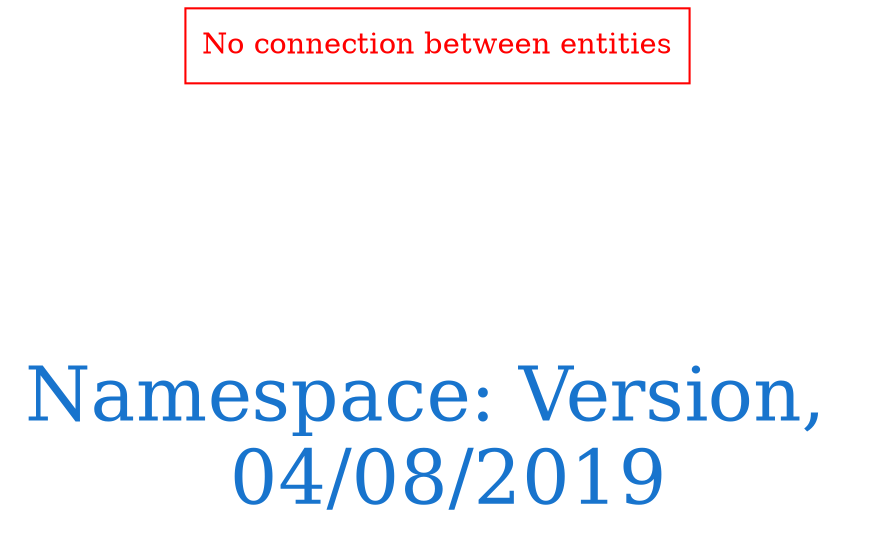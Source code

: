 digraph OGIT_ontology {
 graph [ rankdir= LR,fontsize = 36,
fontcolor= dodgerblue3,label = "\n\n\nNamespace: Version, \n 04/08/2019"];
node[shape=polygon];
edge [  color="gray81"];

"No connection between entities" [fontcolor = "red",color="red", shape="polygon"]
}
